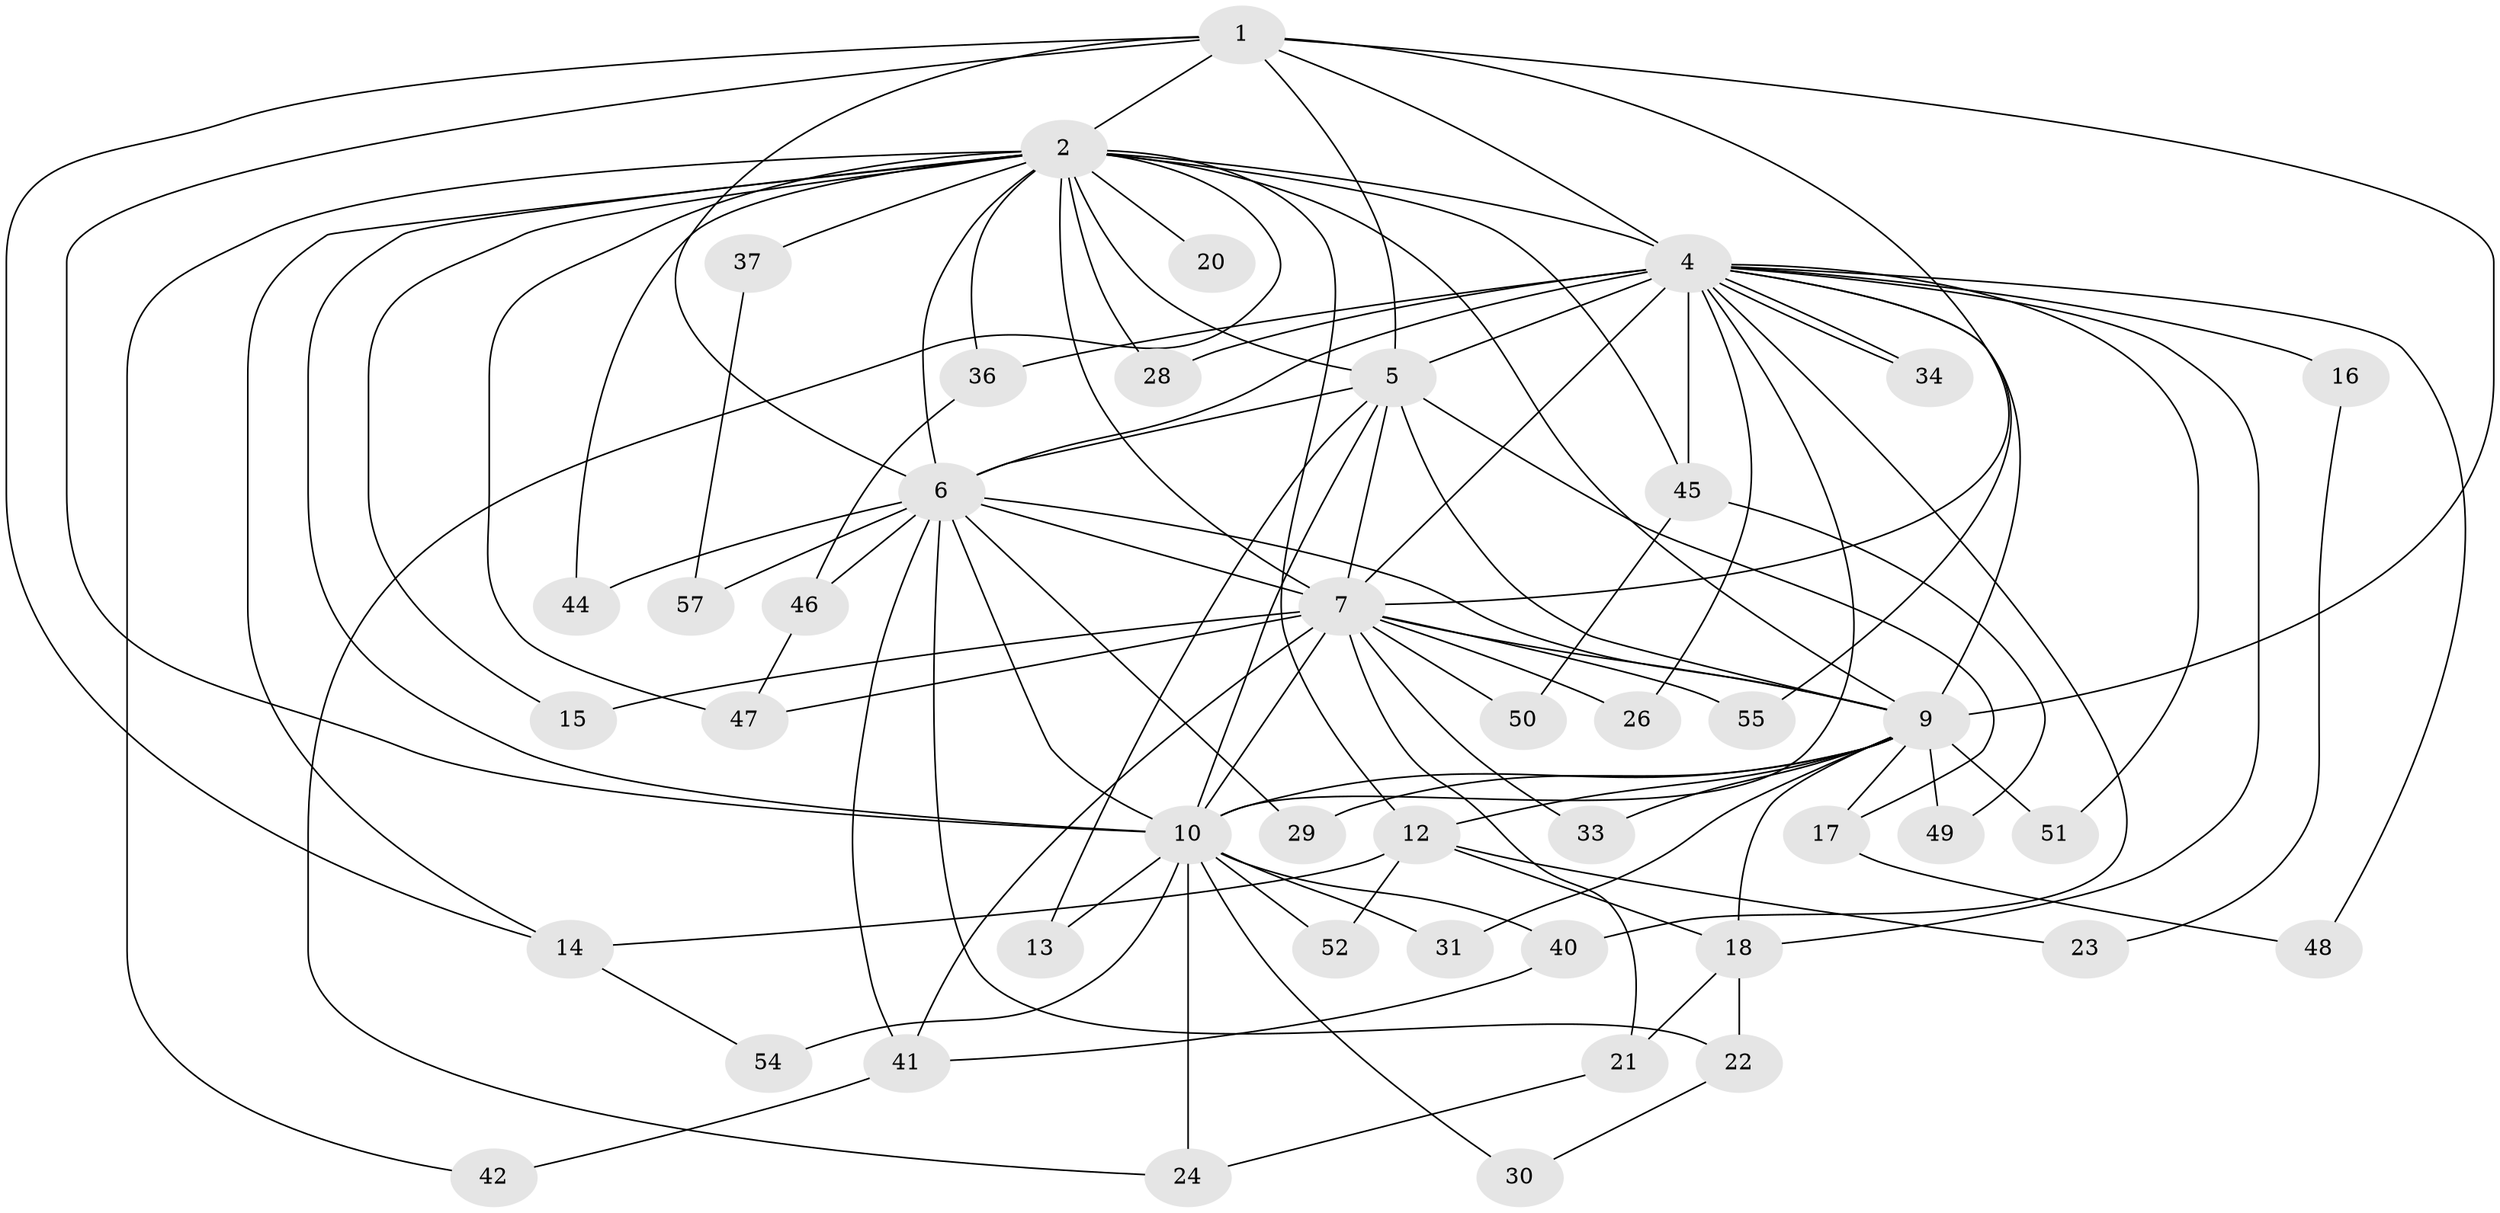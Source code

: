 // Generated by graph-tools (version 1.1) at 2025/23/03/03/25 07:23:39]
// undirected, 44 vertices, 102 edges
graph export_dot {
graph [start="1"]
  node [color=gray90,style=filled];
  1;
  2 [super="+3"];
  4 [super="+8"];
  5 [super="+32"];
  6 [super="+35"];
  7 [super="+25"];
  9 [super="+11"];
  10 [super="+19"];
  12 [super="+43"];
  13;
  14 [super="+27"];
  15;
  16;
  17;
  18;
  20;
  21 [super="+38"];
  22 [super="+39"];
  23;
  24;
  26;
  28;
  29;
  30;
  31;
  33;
  34;
  36;
  37;
  40;
  41 [super="+56"];
  42;
  44;
  45;
  46 [super="+53"];
  47;
  48;
  49;
  50;
  51;
  52;
  54;
  55;
  57;
  1 -- 2 [weight=2];
  1 -- 4 [weight=2];
  1 -- 5;
  1 -- 6;
  1 -- 7;
  1 -- 9;
  1 -- 10;
  1 -- 14;
  2 -- 4 [weight=4];
  2 -- 5 [weight=2];
  2 -- 6 [weight=2];
  2 -- 7 [weight=3];
  2 -- 9 [weight=2];
  2 -- 10 [weight=2];
  2 -- 12;
  2 -- 20 [weight=2];
  2 -- 28;
  2 -- 36;
  2 -- 37 [weight=2];
  2 -- 47;
  2 -- 14;
  2 -- 15;
  2 -- 24;
  2 -- 42;
  2 -- 44;
  2 -- 45;
  4 -- 5 [weight=2];
  4 -- 6 [weight=2];
  4 -- 7 [weight=2];
  4 -- 9 [weight=2];
  4 -- 10 [weight=2];
  4 -- 16 [weight=2];
  4 -- 28;
  4 -- 34;
  4 -- 34;
  4 -- 45;
  4 -- 48;
  4 -- 55;
  4 -- 36;
  4 -- 40;
  4 -- 18;
  4 -- 51;
  4 -- 26;
  5 -- 6;
  5 -- 7;
  5 -- 9;
  5 -- 10 [weight=2];
  5 -- 13;
  5 -- 17;
  6 -- 7 [weight=2];
  6 -- 9;
  6 -- 10;
  6 -- 22;
  6 -- 29;
  6 -- 44;
  6 -- 46;
  6 -- 57;
  6 -- 41;
  7 -- 9;
  7 -- 10 [weight=2];
  7 -- 15;
  7 -- 21;
  7 -- 26;
  7 -- 33;
  7 -- 47;
  7 -- 50;
  7 -- 55;
  7 -- 41;
  9 -- 10;
  9 -- 12;
  9 -- 17;
  9 -- 18;
  9 -- 29;
  9 -- 31;
  9 -- 33;
  9 -- 49;
  9 -- 51;
  10 -- 13;
  10 -- 24;
  10 -- 30;
  10 -- 31;
  10 -- 40;
  10 -- 52;
  10 -- 54;
  12 -- 14;
  12 -- 23;
  12 -- 52;
  12 -- 18;
  14 -- 54;
  16 -- 23;
  17 -- 48;
  18 -- 21;
  18 -- 22 [weight=2];
  21 -- 24;
  22 -- 30;
  36 -- 46;
  37 -- 57;
  40 -- 41;
  41 -- 42;
  45 -- 49;
  45 -- 50;
  46 -- 47;
}
